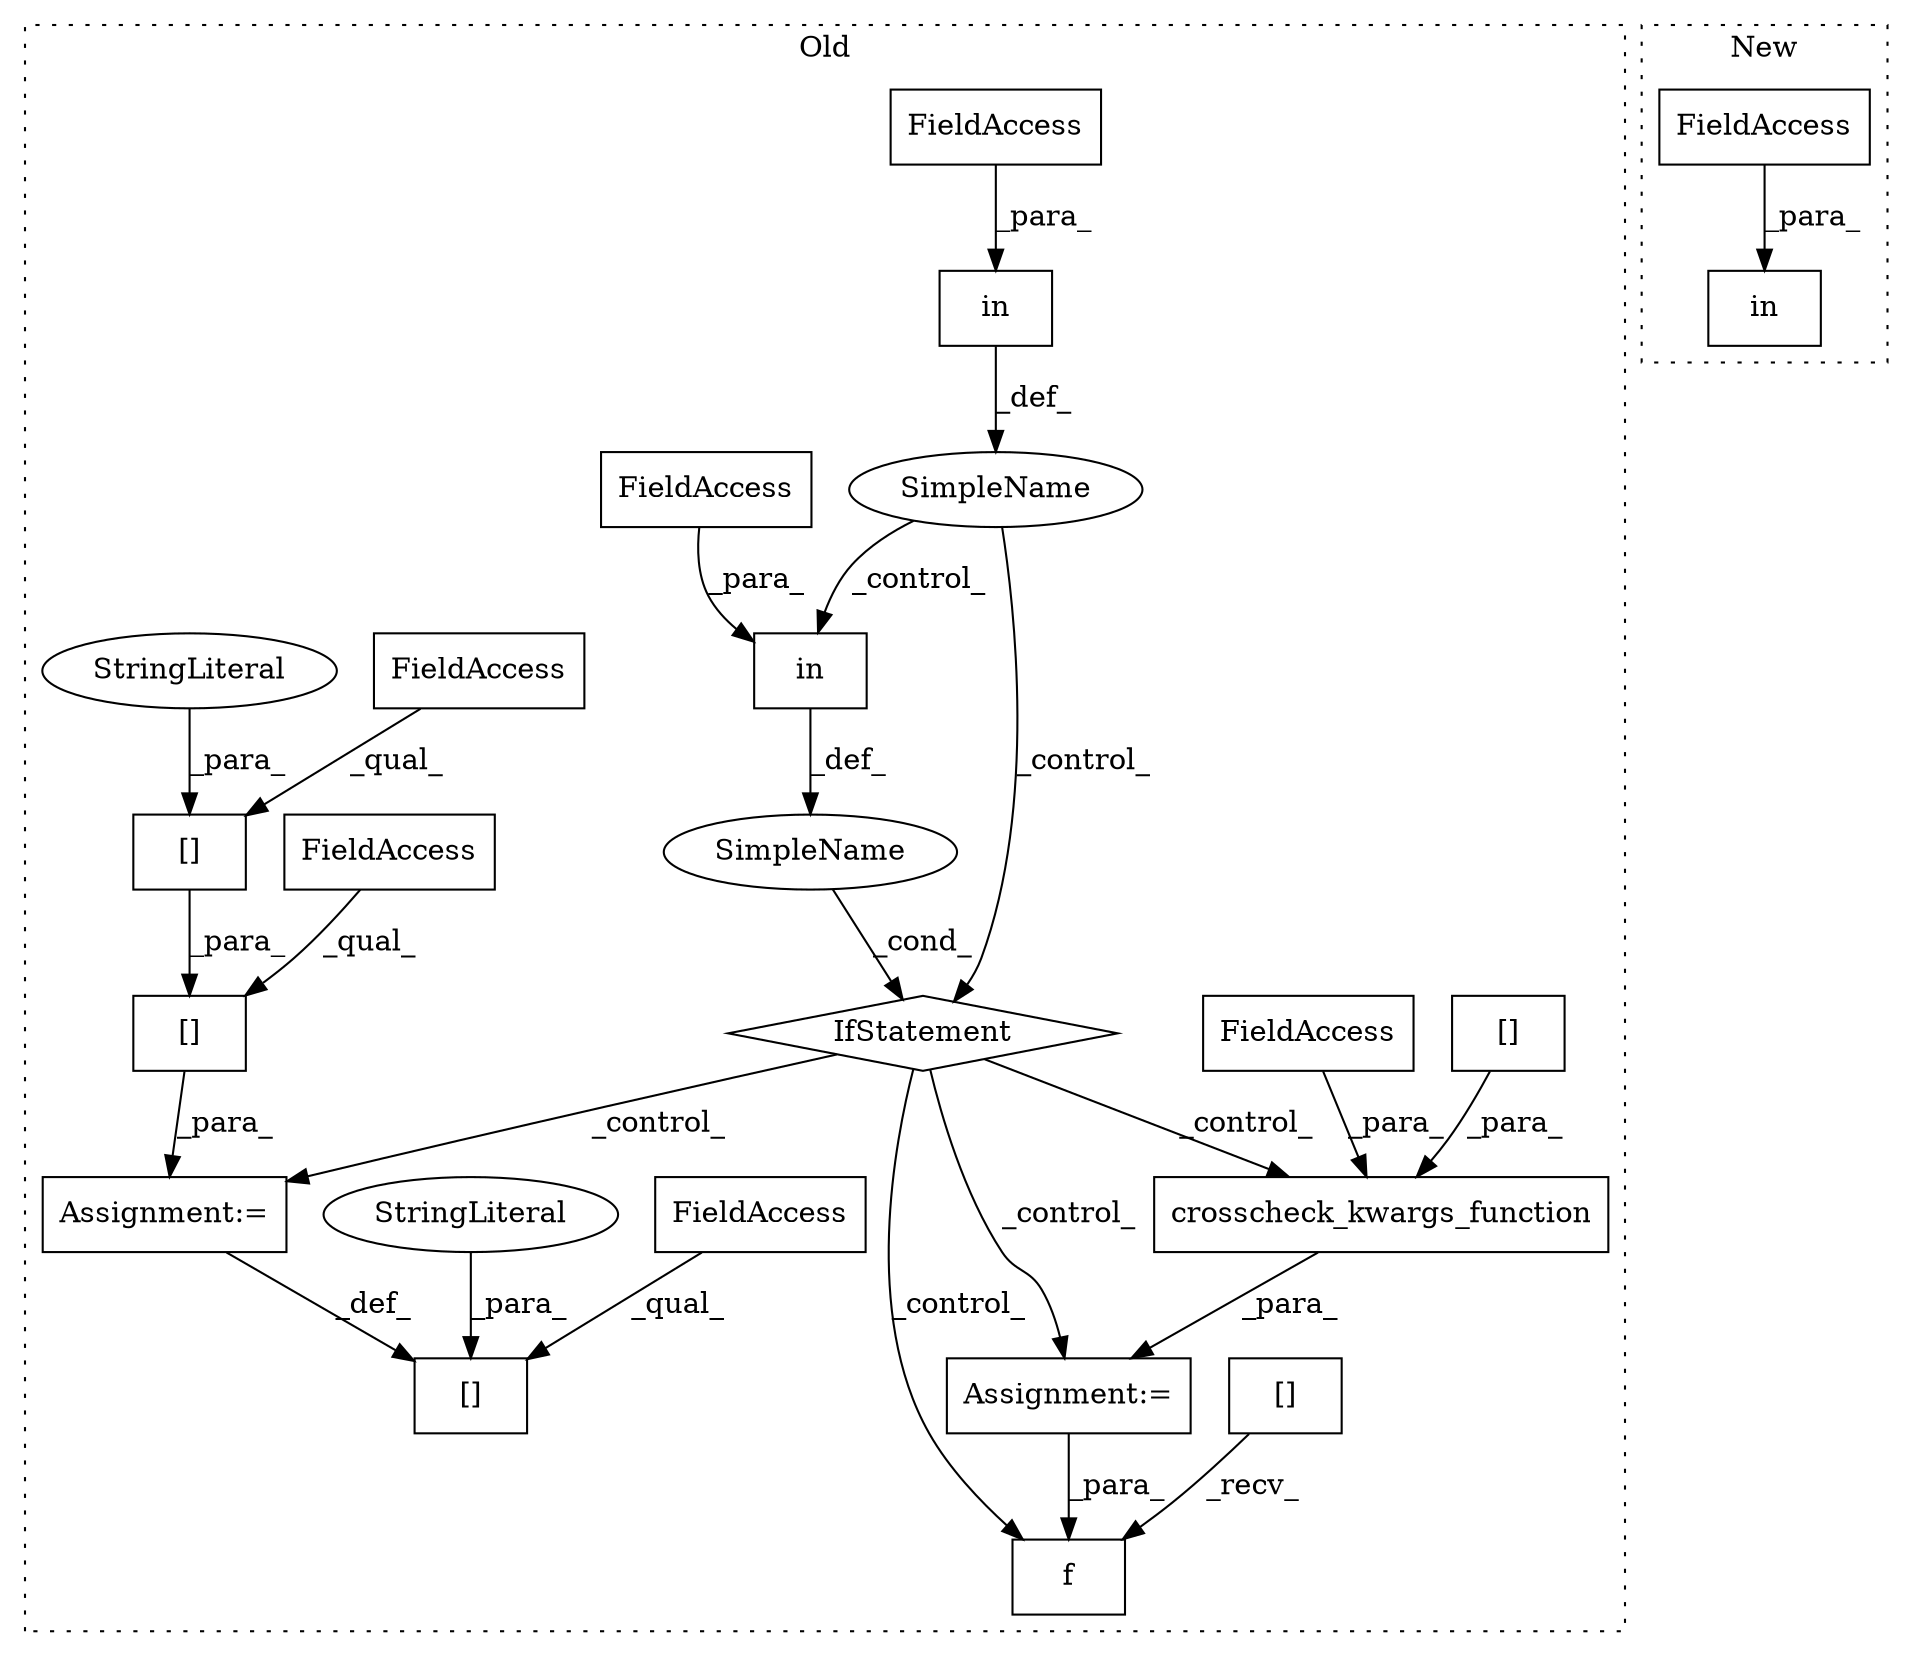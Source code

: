 digraph G {
subgraph cluster0 {
1 [label="crosscheck_kwargs_function" a="32" s="4722,4768" l="27,1" shape="box"];
3 [label="SimpleName" a="42" s="" l="" shape="ellipse"];
4 [label="f" a="32" s="4797,4809" l="2,1" shape="box"];
5 [label="[]" a="2" s="4756,4767" l="7,1" shape="box"];
7 [label="FieldAccess" a="22" s="4749" l="6" shape="box"];
8 [label="IfStatement" a="25" s="4576,4598" l="8,2" shape="diamond"];
9 [label="[]" a="2" s="4784,4795" l="7,1" shape="box"];
10 [label="in" a="105" s="4396" l="16" shape="box"];
11 [label="SimpleName" a="42" s="" l="" shape="ellipse"];
12 [label="FieldAccess" a="22" s="4396" l="4" shape="box"];
13 [label="in" a="105" s="4584" l="14" shape="box"];
14 [label="FieldAccess" a="22" s="4584" l="4" shape="box"];
15 [label="Assignment:=" a="7" s="4884" l="1" shape="box"];
16 [label="[]" a="2" s="4885,4920" l="16,1" shape="box"];
17 [label="FieldAccess" a="22" s="4885" l="15" shape="box"];
18 [label="[]" a="2" s="4865,4883" l="7,1" shape="box"];
19 [label="FieldAccess" a="22" s="4865" l="6" shape="box"];
20 [label="[]" a="2" s="4901,4919" l="7,1" shape="box"];
21 [label="FieldAccess" a="22" s="4901" l="6" shape="box"];
22 [label="StringLiteral" a="45" s="4908" l="11" shape="ellipse"];
23 [label="StringLiteral" a="45" s="4872" l="11" shape="ellipse"];
24 [label="Assignment:=" a="7" s="4721" l="1" shape="box"];
label = "Old";
style="dotted";
}
subgraph cluster1 {
2 [label="in" a="105" s="4308" l="20" shape="box"];
6 [label="FieldAccess" a="22" s="4308" l="4" shape="box"];
label = "New";
style="dotted";
}
1 -> 24 [label="_para_"];
3 -> 8 [label="_cond_"];
5 -> 1 [label="_para_"];
6 -> 2 [label="_para_"];
7 -> 1 [label="_para_"];
8 -> 1 [label="_control_"];
8 -> 4 [label="_control_"];
8 -> 15 [label="_control_"];
8 -> 24 [label="_control_"];
9 -> 4 [label="_recv_"];
10 -> 11 [label="_def_"];
11 -> 8 [label="_control_"];
11 -> 13 [label="_control_"];
12 -> 10 [label="_para_"];
13 -> 3 [label="_def_"];
14 -> 13 [label="_para_"];
15 -> 18 [label="_def_"];
16 -> 15 [label="_para_"];
17 -> 16 [label="_qual_"];
19 -> 18 [label="_qual_"];
20 -> 16 [label="_para_"];
21 -> 20 [label="_qual_"];
22 -> 20 [label="_para_"];
23 -> 18 [label="_para_"];
24 -> 4 [label="_para_"];
}